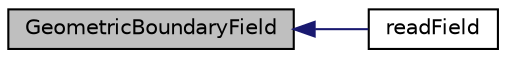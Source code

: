 digraph "GeometricBoundaryField"
{
  bgcolor="transparent";
  edge [fontname="Helvetica",fontsize="10",labelfontname="Helvetica",labelfontsize="10"];
  node [fontname="Helvetica",fontsize="10",shape=record];
  rankdir="LR";
  Node1 [label="GeometricBoundaryField",height=0.2,width=0.4,color="black", fillcolor="grey75", style="filled", fontcolor="black"];
  Node1 -> Node2 [dir="back",color="midnightblue",fontsize="10",style="solid",fontname="Helvetica"];
  Node2 [label="readField",height=0.2,width=0.4,color="black",URL="$a00923.html#a3b159706bf20959b4215e3c90e2cdb2f",tooltip="Read the boundary field. "];
}
